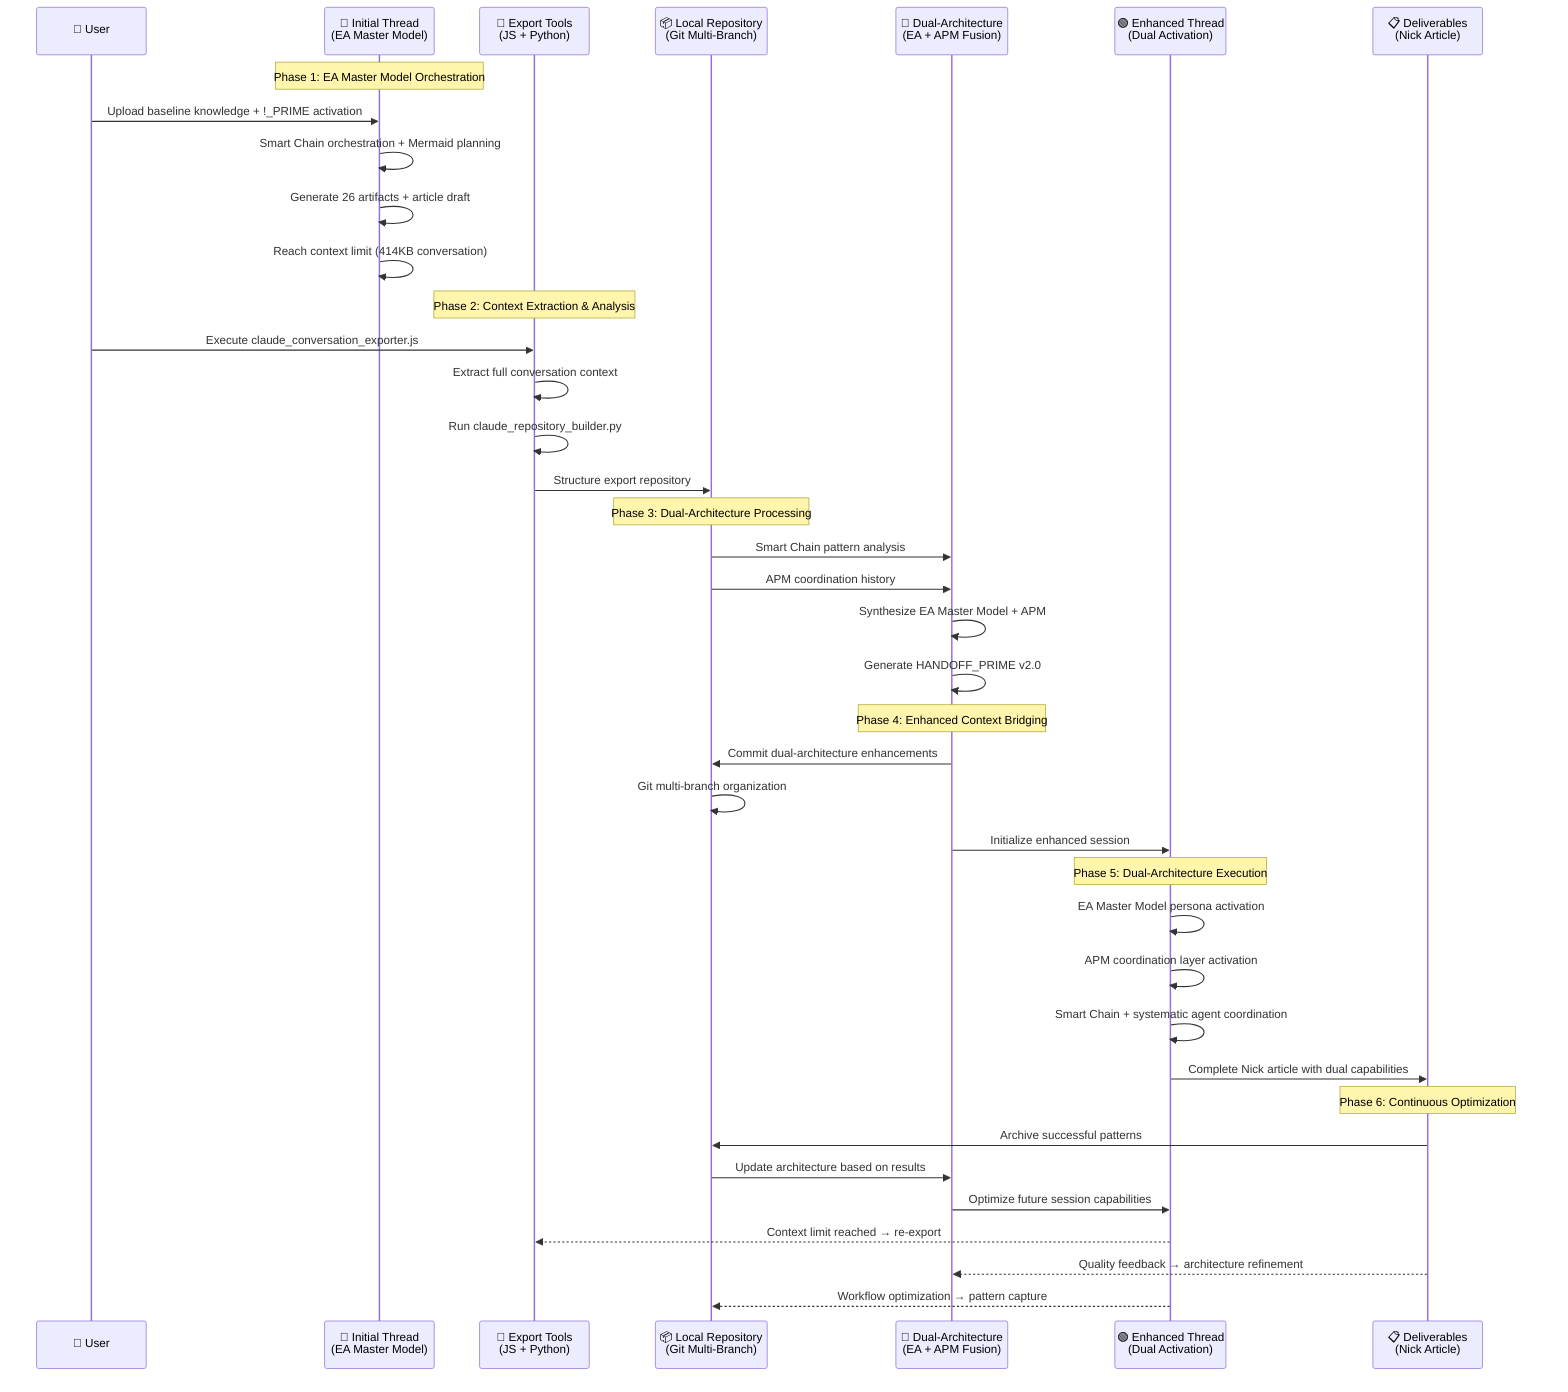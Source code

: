 sequenceDiagram
    participant U as 👤 User
    participant T1 as 🔴 Initial Thread<br/>(EA Master Model)
    participant EXP as 🔧 Export Tools<br/>(JS + Python)
    participant REPO as 📦 Local Repository<br/>(Git Multi-Branch)
    participant DUAL as 🔄 Dual-Architecture<br/>(EA + APM Fusion)
    participant T2 as 🟢 Enhanced Thread<br/>(Dual Activation)
    participant DELIV as 📋 Deliverables<br/>(Nick Article)

    Note over T1: Phase 1: EA Master Model Orchestration
    U->>T1: Upload baseline knowledge + !_PRIME activation
    T1->>T1: Smart Chain orchestration + Mermaid planning
    T1->>T1: Generate 26 artifacts + article draft
    T1->>T1: Reach context limit (414KB conversation)

    Note over EXP: Phase 2: Context Extraction & Analysis
    U->>EXP: Execute claude_conversation_exporter.js
    EXP->>EXP: Extract full conversation context
    EXP->>EXP: Run claude_repository_builder.py
    EXP->>REPO: Structure export repository

    Note over REPO: Phase 3: Dual-Architecture Processing
    REPO->>DUAL: Smart Chain pattern analysis
    REPO->>DUAL: APM coordination history
    DUAL->>DUAL: Synthesize EA Master Model + APM
    DUAL->>DUAL: Generate HANDOFF_PRIME v2.0

    Note over DUAL: Phase 4: Enhanced Context Bridging
    DUAL->>REPO: Commit dual-architecture enhancements
    REPO->>REPO: Git multi-branch organization
    DUAL->>T2: Initialize enhanced session

    Note over T2: Phase 5: Dual-Architecture Execution
    T2->>T2: EA Master Model persona activation
    T2->>T2: APM coordination layer activation
    T2->>T2: Smart Chain + systematic agent coordination
    T2->>DELIV: Complete Nick article with dual capabilities

    Note over DELIV: Phase 6: Continuous Optimization
    DELIV->>REPO: Archive successful patterns
    REPO->>DUAL: Update architecture based on results
    DUAL->>T2: Optimize future session capabilities

    %% Feedback Loops
    T2-->>EXP: Context limit reached → re-export
    DELIV-->>DUAL: Quality feedback → architecture refinement
    T2-->>REPO: Workflow optimization → pattern capture
